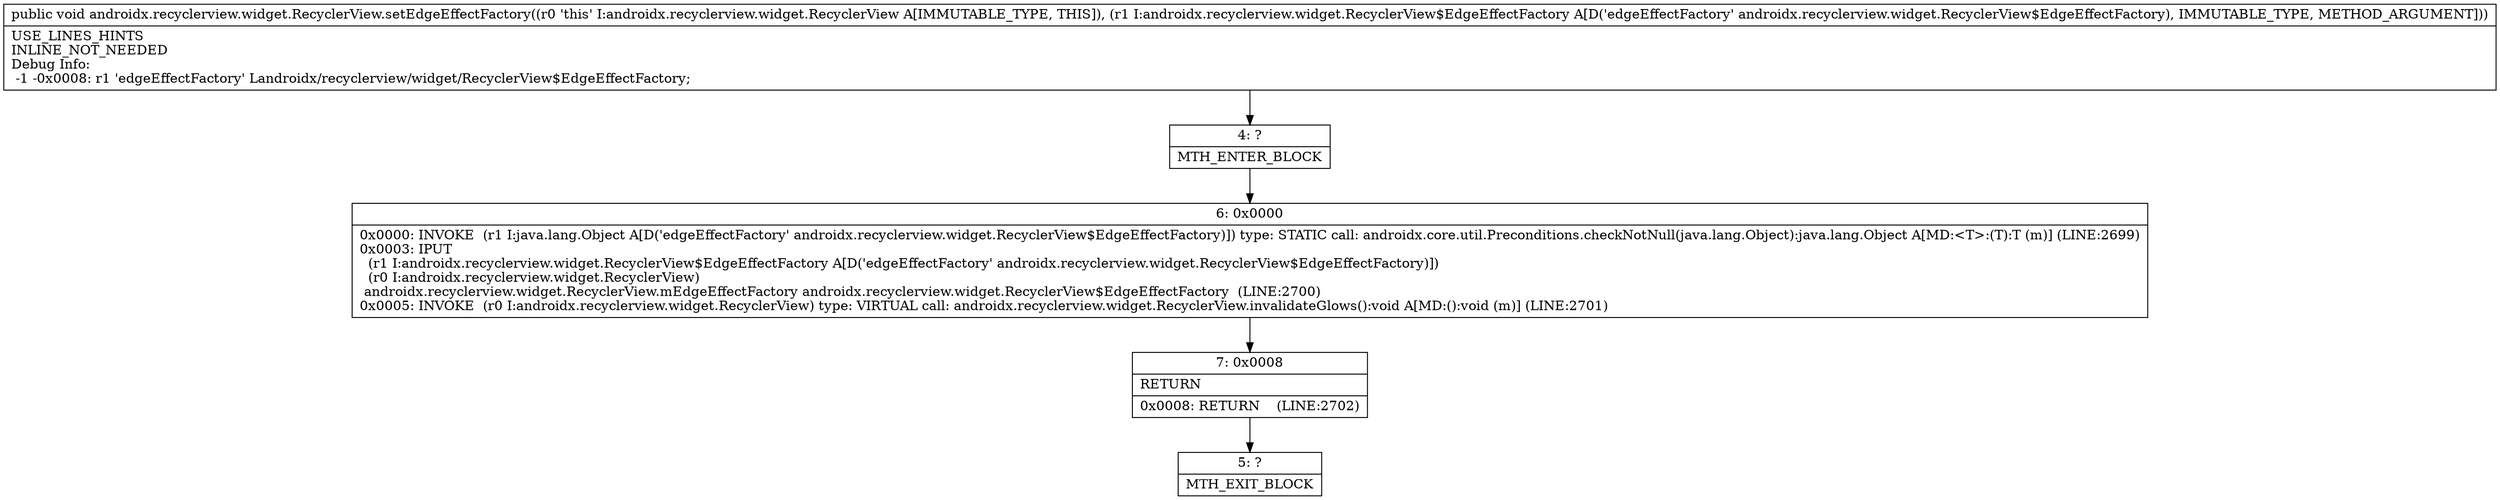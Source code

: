 digraph "CFG forandroidx.recyclerview.widget.RecyclerView.setEdgeEffectFactory(Landroidx\/recyclerview\/widget\/RecyclerView$EdgeEffectFactory;)V" {
Node_4 [shape=record,label="{4\:\ ?|MTH_ENTER_BLOCK\l}"];
Node_6 [shape=record,label="{6\:\ 0x0000|0x0000: INVOKE  (r1 I:java.lang.Object A[D('edgeEffectFactory' androidx.recyclerview.widget.RecyclerView$EdgeEffectFactory)]) type: STATIC call: androidx.core.util.Preconditions.checkNotNull(java.lang.Object):java.lang.Object A[MD:\<T\>:(T):T (m)] (LINE:2699)\l0x0003: IPUT  \l  (r1 I:androidx.recyclerview.widget.RecyclerView$EdgeEffectFactory A[D('edgeEffectFactory' androidx.recyclerview.widget.RecyclerView$EdgeEffectFactory)])\l  (r0 I:androidx.recyclerview.widget.RecyclerView)\l androidx.recyclerview.widget.RecyclerView.mEdgeEffectFactory androidx.recyclerview.widget.RecyclerView$EdgeEffectFactory  (LINE:2700)\l0x0005: INVOKE  (r0 I:androidx.recyclerview.widget.RecyclerView) type: VIRTUAL call: androidx.recyclerview.widget.RecyclerView.invalidateGlows():void A[MD:():void (m)] (LINE:2701)\l}"];
Node_7 [shape=record,label="{7\:\ 0x0008|RETURN\l|0x0008: RETURN    (LINE:2702)\l}"];
Node_5 [shape=record,label="{5\:\ ?|MTH_EXIT_BLOCK\l}"];
MethodNode[shape=record,label="{public void androidx.recyclerview.widget.RecyclerView.setEdgeEffectFactory((r0 'this' I:androidx.recyclerview.widget.RecyclerView A[IMMUTABLE_TYPE, THIS]), (r1 I:androidx.recyclerview.widget.RecyclerView$EdgeEffectFactory A[D('edgeEffectFactory' androidx.recyclerview.widget.RecyclerView$EdgeEffectFactory), IMMUTABLE_TYPE, METHOD_ARGUMENT]))  | USE_LINES_HINTS\lINLINE_NOT_NEEDED\lDebug Info:\l  \-1 \-0x0008: r1 'edgeEffectFactory' Landroidx\/recyclerview\/widget\/RecyclerView$EdgeEffectFactory;\l}"];
MethodNode -> Node_4;Node_4 -> Node_6;
Node_6 -> Node_7;
Node_7 -> Node_5;
}

